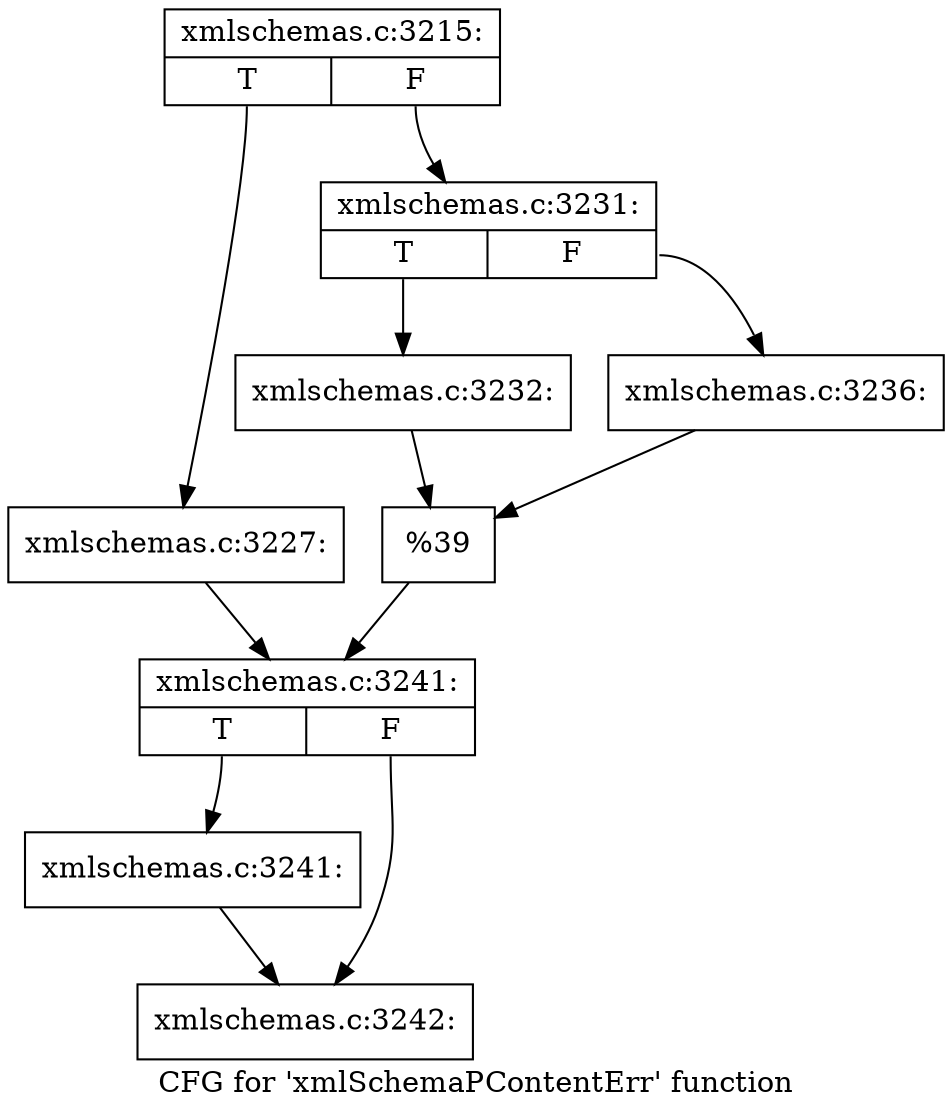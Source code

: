 digraph "CFG for 'xmlSchemaPContentErr' function" {
	label="CFG for 'xmlSchemaPContentErr' function";

	Node0x55d026293030 [shape=record,label="{xmlschemas.c:3215:|{<s0>T|<s1>F}}"];
	Node0x55d026293030:s0 -> Node0x55d0262950d0;
	Node0x55d026293030:s1 -> Node0x55d026295170;
	Node0x55d0262950d0 [shape=record,label="{xmlschemas.c:3227:}"];
	Node0x55d0262950d0 -> Node0x55d026295120;
	Node0x55d026295170 [shape=record,label="{xmlschemas.c:3231:|{<s0>T|<s1>F}}"];
	Node0x55d026295170:s0 -> Node0x55d026295950;
	Node0x55d026295170:s1 -> Node0x55d0262959f0;
	Node0x55d026295950 [shape=record,label="{xmlschemas.c:3232:}"];
	Node0x55d026295950 -> Node0x55d0262959a0;
	Node0x55d0262959f0 [shape=record,label="{xmlschemas.c:3236:}"];
	Node0x55d0262959f0 -> Node0x55d0262959a0;
	Node0x55d0262959a0 [shape=record,label="{%39}"];
	Node0x55d0262959a0 -> Node0x55d026295120;
	Node0x55d026295120 [shape=record,label="{xmlschemas.c:3241:|{<s0>T|<s1>F}}"];
	Node0x55d026295120:s0 -> Node0x55d026296d90;
	Node0x55d026295120:s1 -> Node0x55d026296de0;
	Node0x55d026296d90 [shape=record,label="{xmlschemas.c:3241:}"];
	Node0x55d026296d90 -> Node0x55d026296de0;
	Node0x55d026296de0 [shape=record,label="{xmlschemas.c:3242:}"];
}
